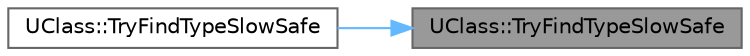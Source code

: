 digraph "UClass::TryFindTypeSlowSafe"
{
 // INTERACTIVE_SVG=YES
 // LATEX_PDF_SIZE
  bgcolor="transparent";
  edge [fontname=Helvetica,fontsize=10,labelfontname=Helvetica,labelfontsize=10];
  node [fontname=Helvetica,fontsize=10,shape=box,height=0.2,width=0.4];
  rankdir="RL";
  Node1 [id="Node000001",label="UClass::TryFindTypeSlowSafe",height=0.2,width=0.4,color="gray40", fillcolor="grey60", style="filled", fontcolor="black",tooltip="Utility function that tries to find a type (class/struct/enum) given a path name or a short name howe..."];
  Node1 -> Node2 [id="edge1_Node000001_Node000002",dir="back",color="steelblue1",style="solid",tooltip=" "];
  Node2 [id="Node000002",label="UClass::TryFindTypeSlowSafe",height=0.2,width=0.4,color="grey40", fillcolor="white", style="filled",URL="$d4/d77/classUClass.html#acd49c4c1cd7b89093aab2051c72dcdd9",tooltip="Utility function that tries to find a type (class/struct/enum) given a path name or a short name howe..."];
}
